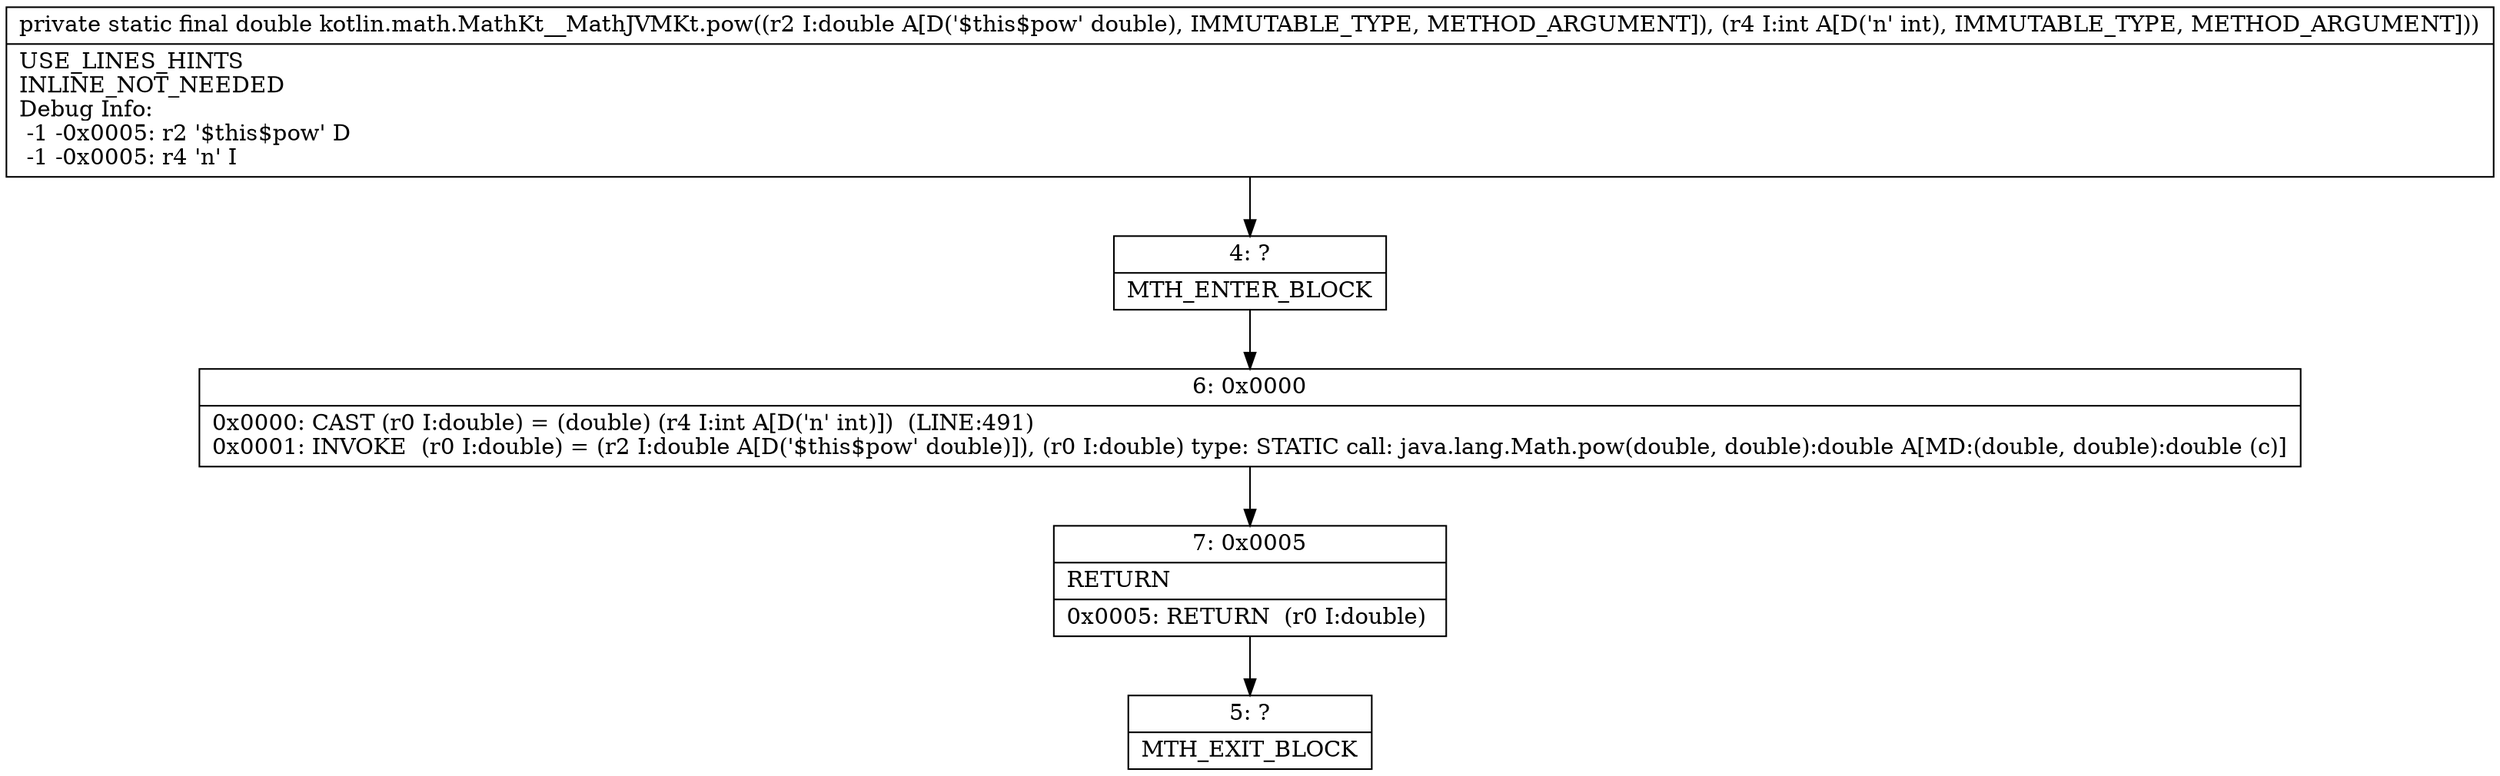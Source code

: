 digraph "CFG forkotlin.math.MathKt__MathJVMKt.pow(DI)D" {
Node_4 [shape=record,label="{4\:\ ?|MTH_ENTER_BLOCK\l}"];
Node_6 [shape=record,label="{6\:\ 0x0000|0x0000: CAST (r0 I:double) = (double) (r4 I:int A[D('n' int)])  (LINE:491)\l0x0001: INVOKE  (r0 I:double) = (r2 I:double A[D('$this$pow' double)]), (r0 I:double) type: STATIC call: java.lang.Math.pow(double, double):double A[MD:(double, double):double (c)]\l}"];
Node_7 [shape=record,label="{7\:\ 0x0005|RETURN\l|0x0005: RETURN  (r0 I:double) \l}"];
Node_5 [shape=record,label="{5\:\ ?|MTH_EXIT_BLOCK\l}"];
MethodNode[shape=record,label="{private static final double kotlin.math.MathKt__MathJVMKt.pow((r2 I:double A[D('$this$pow' double), IMMUTABLE_TYPE, METHOD_ARGUMENT]), (r4 I:int A[D('n' int), IMMUTABLE_TYPE, METHOD_ARGUMENT]))  | USE_LINES_HINTS\lINLINE_NOT_NEEDED\lDebug Info:\l  \-1 \-0x0005: r2 '$this$pow' D\l  \-1 \-0x0005: r4 'n' I\l}"];
MethodNode -> Node_4;Node_4 -> Node_6;
Node_6 -> Node_7;
Node_7 -> Node_5;
}

